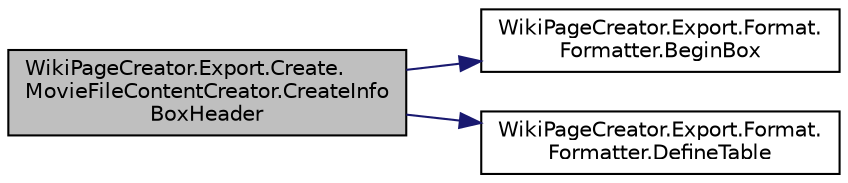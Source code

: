digraph "WikiPageCreator.Export.Create.MovieFileContentCreator.CreateInfoBoxHeader"
{
 // LATEX_PDF_SIZE
  edge [fontname="Helvetica",fontsize="10",labelfontname="Helvetica",labelfontsize="10"];
  node [fontname="Helvetica",fontsize="10",shape=record];
  rankdir="LR";
  Node1 [label="WikiPageCreator.Export.Create.\lMovieFileContentCreator.CreateInfo\lBoxHeader",height=0.2,width=0.4,color="black", fillcolor="grey75", style="filled", fontcolor="black",tooltip="Creates the formatted infobox header of the movie page."];
  Node1 -> Node2 [color="midnightblue",fontsize="10",style="solid",fontname="Helvetica"];
  Node2 [label="WikiPageCreator.Export.Format.\lFormatter.BeginBox",height=0.2,width=0.4,color="black", fillcolor="white", style="filled",URL="$d3/d2c/class_wiki_page_creator_1_1_export_1_1_format_1_1_formatter.html#a75d7866b73888efb745b50ebf02cad5b",tooltip="Inserts an indicator to begin a box with the given size and alignment."];
  Node1 -> Node3 [color="midnightblue",fontsize="10",style="solid",fontname="Helvetica"];
  Node3 [label="WikiPageCreator.Export.Format.\lFormatter.DefineTable",height=0.2,width=0.4,color="black", fillcolor="white", style="filled",URL="$d3/d2c/class_wiki_page_creator_1_1_export_1_1_format_1_1_formatter.html#aa012e8834e05d4a17a7bd03c46507b63",tooltip="Inserts an indicator to define a table with the given size and column widths."];
}
